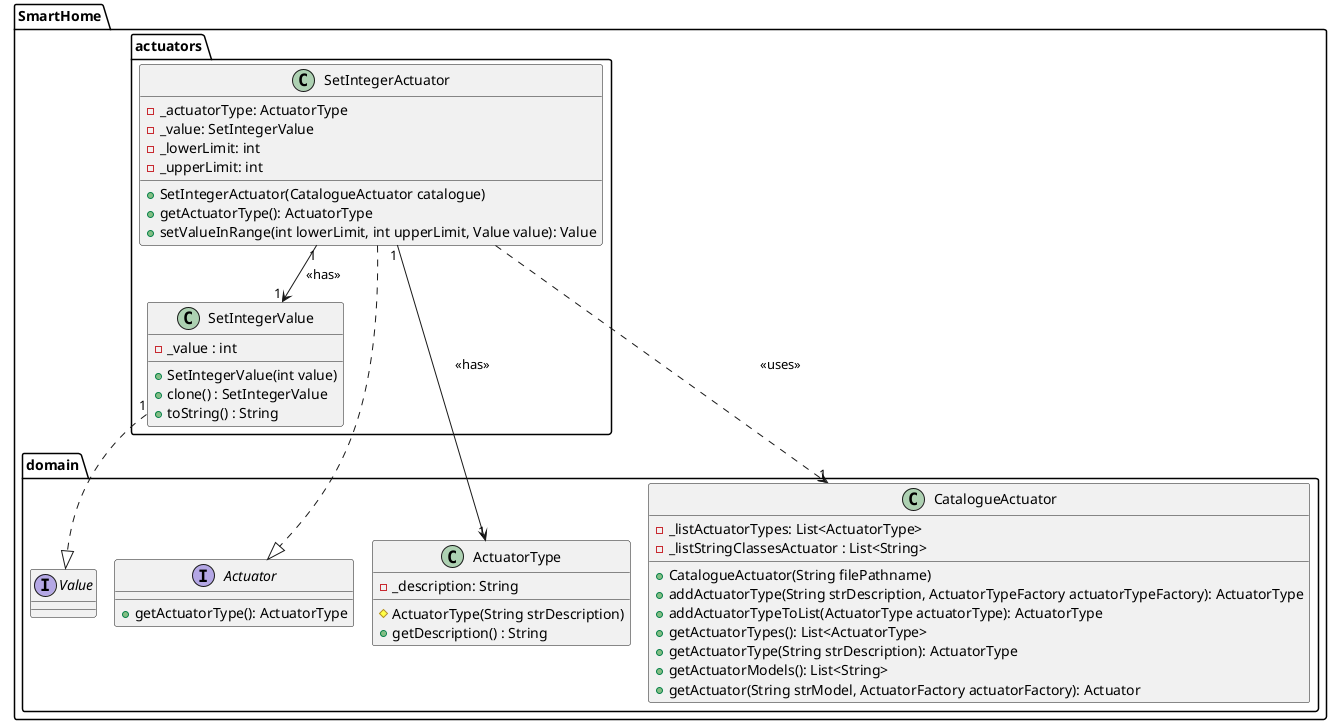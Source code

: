 @startuml
!pragma layout smetana

package SmartHome.actuators {

  class SetIntegerActuator {
    - _actuatorType: ActuatorType
    - _value: SetIntegerValue
    - _lowerLimit: int
    - _upperLimit: int
    + SetIntegerActuator(CatalogueActuator catalogue)
    + getActuatorType(): ActuatorType
    + setValueInRange(int lowerLimit, int upperLimit, Value value): Value

  }

  class SetIntegerValue {
    - _value : int
    + SetIntegerValue(int value)
    + clone() : SetIntegerValue
    + toString() : String
  }

}

package SmartHome.domain {

  interface Actuator {
        + getActuatorType(): ActuatorType
  }

  interface Value {
  }

  class ActuatorType {
    - _description: String
    # ActuatorType(String strDescription)
    + getDescription() : String
  }

 class CatalogueActuator {
    - _listActuatorTypes: List<ActuatorType>
    - _listStringClassesActuator : List<String>
    + CatalogueActuator(String filePathname)
    + addActuatorType(String strDescription, ActuatorTypeFactory actuatorTypeFactory): ActuatorType
    + addActuatorTypeToList(ActuatorType actuatorType): ActuatorType
    + getActuatorTypes(): List<ActuatorType>
    + getActuatorType(String strDescription): ActuatorType
    + getActuatorModels(): List<String>
    + getActuator(String strModel, ActuatorFactory actuatorFactory): Actuator
  }


}

SmartHome.actuators.SetIntegerActuator ..|>  SmartHome.domain.Actuator
SmartHome.actuators.SetIntegerActuator "1" --> "1" SmartHome.domain.ActuatorType : <<has>>
SmartHome.actuators.SetIntegerActuator "1" --> "1" SmartHome.actuators.SetIntegerValue : <<has>>
SmartHome.actuators.SetIntegerValue "1" ..|> SmartHome.domain.Value
SmartHome.actuators.SetIntegerActuator ..> "1" SmartHome.domain.CatalogueActuator : <<uses>>

@enduml
